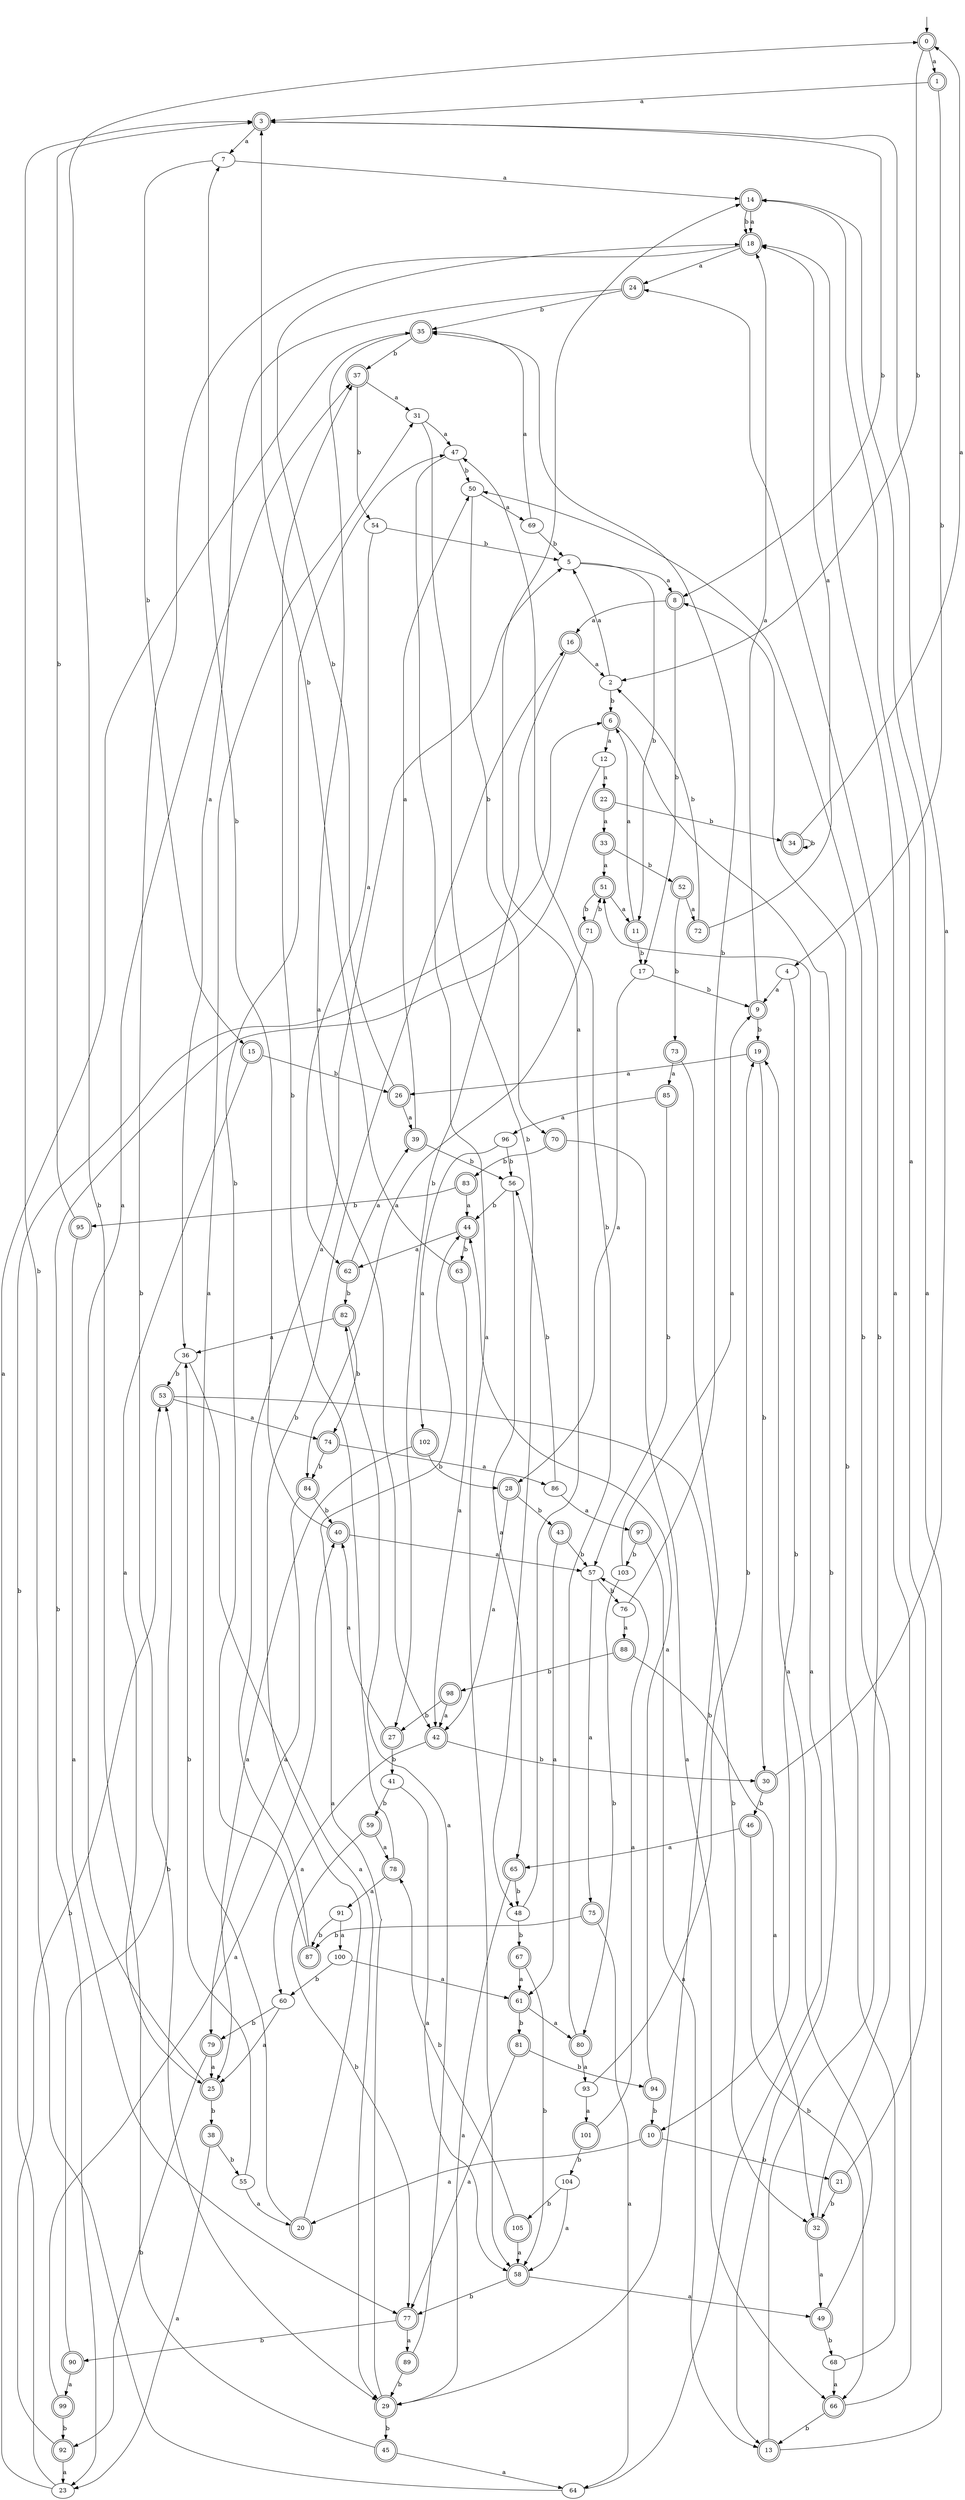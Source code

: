 digraph RandomDFA {
  __start0 [label="", shape=none];
  __start0 -> 0 [label=""];
  0 [shape=circle] [shape=doublecircle]
  0 -> 1 [label="a"]
  0 -> 2 [label="b"]
  1 [shape=doublecircle]
  1 -> 3 [label="a"]
  1 -> 4 [label="b"]
  2
  2 -> 5 [label="a"]
  2 -> 6 [label="b"]
  3 [shape=doublecircle]
  3 -> 7 [label="a"]
  3 -> 8 [label="b"]
  4
  4 -> 9 [label="a"]
  4 -> 10 [label="b"]
  5
  5 -> 8 [label="a"]
  5 -> 11 [label="b"]
  6 [shape=doublecircle]
  6 -> 12 [label="a"]
  6 -> 13 [label="b"]
  7
  7 -> 14 [label="a"]
  7 -> 15 [label="b"]
  8 [shape=doublecircle]
  8 -> 16 [label="a"]
  8 -> 17 [label="b"]
  9 [shape=doublecircle]
  9 -> 18 [label="a"]
  9 -> 19 [label="b"]
  10 [shape=doublecircle]
  10 -> 20 [label="a"]
  10 -> 21 [label="b"]
  11 [shape=doublecircle]
  11 -> 6 [label="a"]
  11 -> 17 [label="b"]
  12
  12 -> 22 [label="a"]
  12 -> 23 [label="b"]
  13 [shape=doublecircle]
  13 -> 14 [label="a"]
  13 -> 24 [label="b"]
  14 [shape=doublecircle]
  14 -> 18 [label="a"]
  14 -> 18 [label="b"]
  15 [shape=doublecircle]
  15 -> 25 [label="a"]
  15 -> 26 [label="b"]
  16 [shape=doublecircle]
  16 -> 2 [label="a"]
  16 -> 27 [label="b"]
  17
  17 -> 28 [label="a"]
  17 -> 9 [label="b"]
  18 [shape=doublecircle]
  18 -> 24 [label="a"]
  18 -> 29 [label="b"]
  19 [shape=doublecircle]
  19 -> 26 [label="a"]
  19 -> 30 [label="b"]
  20 [shape=doublecircle]
  20 -> 31 [label="a"]
  20 -> 16 [label="b"]
  21 [shape=doublecircle]
  21 -> 14 [label="a"]
  21 -> 32 [label="b"]
  22 [shape=doublecircle]
  22 -> 33 [label="a"]
  22 -> 34 [label="b"]
  23
  23 -> 35 [label="a"]
  23 -> 6 [label="b"]
  24 [shape=doublecircle]
  24 -> 36 [label="a"]
  24 -> 35 [label="b"]
  25 [shape=doublecircle]
  25 -> 37 [label="a"]
  25 -> 38 [label="b"]
  26 [shape=doublecircle]
  26 -> 39 [label="a"]
  26 -> 18 [label="b"]
  27 [shape=doublecircle]
  27 -> 40 [label="a"]
  27 -> 41 [label="b"]
  28 [shape=doublecircle]
  28 -> 42 [label="a"]
  28 -> 43 [label="b"]
  29 [shape=doublecircle]
  29 -> 44 [label="a"]
  29 -> 45 [label="b"]
  30 [shape=doublecircle]
  30 -> 3 [label="a"]
  30 -> 46 [label="b"]
  31
  31 -> 47 [label="a"]
  31 -> 48 [label="b"]
  32 [shape=doublecircle]
  32 -> 49 [label="a"]
  32 -> 50 [label="b"]
  33 [shape=doublecircle]
  33 -> 51 [label="a"]
  33 -> 52 [label="b"]
  34 [shape=doublecircle]
  34 -> 0 [label="a"]
  34 -> 34 [label="b"]
  35 [shape=doublecircle]
  35 -> 42 [label="a"]
  35 -> 37 [label="b"]
  36
  36 -> 29 [label="a"]
  36 -> 53 [label="b"]
  37 [shape=doublecircle]
  37 -> 31 [label="a"]
  37 -> 54 [label="b"]
  38 [shape=doublecircle]
  38 -> 23 [label="a"]
  38 -> 55 [label="b"]
  39 [shape=doublecircle]
  39 -> 50 [label="a"]
  39 -> 56 [label="b"]
  40 [shape=doublecircle]
  40 -> 57 [label="a"]
  40 -> 7 [label="b"]
  41
  41 -> 58 [label="a"]
  41 -> 59 [label="b"]
  42 [shape=doublecircle]
  42 -> 60 [label="a"]
  42 -> 30 [label="b"]
  43 [shape=doublecircle]
  43 -> 61 [label="a"]
  43 -> 57 [label="b"]
  44 [shape=doublecircle]
  44 -> 62 [label="a"]
  44 -> 63 [label="b"]
  45 [shape=doublecircle]
  45 -> 64 [label="a"]
  45 -> 0 [label="b"]
  46 [shape=doublecircle]
  46 -> 65 [label="a"]
  46 -> 66 [label="b"]
  47
  47 -> 58 [label="a"]
  47 -> 50 [label="b"]
  48
  48 -> 14 [label="a"]
  48 -> 67 [label="b"]
  49 [shape=doublecircle]
  49 -> 19 [label="a"]
  49 -> 68 [label="b"]
  50
  50 -> 69 [label="a"]
  50 -> 70 [label="b"]
  51 [shape=doublecircle]
  51 -> 11 [label="a"]
  51 -> 71 [label="b"]
  52 [shape=doublecircle]
  52 -> 72 [label="a"]
  52 -> 73 [label="b"]
  53 [shape=doublecircle]
  53 -> 74 [label="a"]
  53 -> 32 [label="b"]
  54
  54 -> 62 [label="a"]
  54 -> 5 [label="b"]
  55
  55 -> 20 [label="a"]
  55 -> 36 [label="b"]
  56
  56 -> 65 [label="a"]
  56 -> 44 [label="b"]
  57
  57 -> 75 [label="a"]
  57 -> 76 [label="b"]
  58 [shape=doublecircle]
  58 -> 49 [label="a"]
  58 -> 77 [label="b"]
  59 [shape=doublecircle]
  59 -> 78 [label="a"]
  59 -> 77 [label="b"]
  60
  60 -> 25 [label="a"]
  60 -> 79 [label="b"]
  61 [shape=doublecircle]
  61 -> 80 [label="a"]
  61 -> 81 [label="b"]
  62 [shape=doublecircle]
  62 -> 39 [label="a"]
  62 -> 82 [label="b"]
  63 [shape=doublecircle]
  63 -> 42 [label="a"]
  63 -> 3 [label="b"]
  64
  64 -> 51 [label="a"]
  64 -> 3 [label="b"]
  65 [shape=doublecircle]
  65 -> 29 [label="a"]
  65 -> 48 [label="b"]
  66 [shape=doublecircle]
  66 -> 18 [label="a"]
  66 -> 13 [label="b"]
  67 [shape=doublecircle]
  67 -> 61 [label="a"]
  67 -> 58 [label="b"]
  68
  68 -> 66 [label="a"]
  68 -> 8 [label="b"]
  69
  69 -> 35 [label="a"]
  69 -> 5 [label="b"]
  70 [shape=doublecircle]
  70 -> 66 [label="a"]
  70 -> 83 [label="b"]
  71 [shape=doublecircle]
  71 -> 84 [label="a"]
  71 -> 51 [label="b"]
  72 [shape=doublecircle]
  72 -> 18 [label="a"]
  72 -> 2 [label="b"]
  73 [shape=doublecircle]
  73 -> 85 [label="a"]
  73 -> 29 [label="b"]
  74 [shape=doublecircle]
  74 -> 86 [label="a"]
  74 -> 84 [label="b"]
  75 [shape=doublecircle]
  75 -> 64 [label="a"]
  75 -> 87 [label="b"]
  76
  76 -> 88 [label="a"]
  76 -> 35 [label="b"]
  77 [shape=doublecircle]
  77 -> 89 [label="a"]
  77 -> 90 [label="b"]
  78 [shape=doublecircle]
  78 -> 91 [label="a"]
  78 -> 37 [label="b"]
  79 [shape=doublecircle]
  79 -> 25 [label="a"]
  79 -> 92 [label="b"]
  80 [shape=doublecircle]
  80 -> 93 [label="a"]
  80 -> 47 [label="b"]
  81 [shape=doublecircle]
  81 -> 77 [label="a"]
  81 -> 94 [label="b"]
  82 [shape=doublecircle]
  82 -> 36 [label="a"]
  82 -> 74 [label="b"]
  83 [shape=doublecircle]
  83 -> 44 [label="a"]
  83 -> 95 [label="b"]
  84 [shape=doublecircle]
  84 -> 79 [label="a"]
  84 -> 40 [label="b"]
  85 [shape=doublecircle]
  85 -> 96 [label="a"]
  85 -> 57 [label="b"]
  86
  86 -> 97 [label="a"]
  86 -> 56 [label="b"]
  87 [shape=doublecircle]
  87 -> 5 [label="a"]
  87 -> 47 [label="b"]
  88 [shape=doublecircle]
  88 -> 32 [label="a"]
  88 -> 98 [label="b"]
  89 [shape=doublecircle]
  89 -> 82 [label="a"]
  89 -> 29 [label="b"]
  90 [shape=doublecircle]
  90 -> 99 [label="a"]
  90 -> 53 [label="b"]
  91
  91 -> 100 [label="a"]
  91 -> 87 [label="b"]
  92 [shape=doublecircle]
  92 -> 23 [label="a"]
  92 -> 53 [label="b"]
  93
  93 -> 101 [label="a"]
  93 -> 19 [label="b"]
  94 [shape=doublecircle]
  94 -> 44 [label="a"]
  94 -> 10 [label="b"]
  95 [shape=doublecircle]
  95 -> 77 [label="a"]
  95 -> 3 [label="b"]
  96
  96 -> 102 [label="a"]
  96 -> 56 [label="b"]
  97 [shape=doublecircle]
  97 -> 13 [label="a"]
  97 -> 103 [label="b"]
  98 [shape=doublecircle]
  98 -> 42 [label="a"]
  98 -> 27 [label="b"]
  99 [shape=doublecircle]
  99 -> 40 [label="a"]
  99 -> 92 [label="b"]
  100
  100 -> 61 [label="a"]
  100 -> 60 [label="b"]
  101 [shape=doublecircle]
  101 -> 57 [label="a"]
  101 -> 104 [label="b"]
  102 [shape=doublecircle]
  102 -> 25 [label="a"]
  102 -> 28 [label="b"]
  103
  103 -> 9 [label="a"]
  103 -> 80 [label="b"]
  104
  104 -> 58 [label="a"]
  104 -> 105 [label="b"]
  105 [shape=doublecircle]
  105 -> 58 [label="a"]
  105 -> 78 [label="b"]
}
